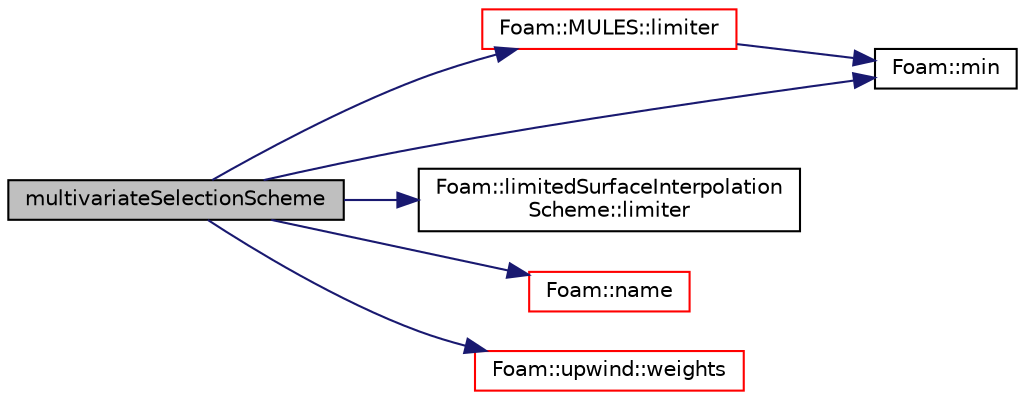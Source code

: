 digraph "multivariateSelectionScheme"
{
  bgcolor="transparent";
  edge [fontname="Helvetica",fontsize="10",labelfontname="Helvetica",labelfontsize="10"];
  node [fontname="Helvetica",fontsize="10",shape=record];
  rankdir="LR";
  Node0 [label="multivariateSelectionScheme",height=0.2,width=0.4,color="black", fillcolor="grey75", style="filled", fontcolor="black"];
  Node0 -> Node1 [color="midnightblue",fontsize="10",style="solid",fontname="Helvetica"];
  Node1 [label="Foam::MULES::limiter",height=0.2,width=0.4,color="red",URL="$a21864.html#ae7bb06bb4b6724eb8a202da04f6e5557"];
  Node1 -> Node290 [color="midnightblue",fontsize="10",style="solid",fontname="Helvetica"];
  Node290 [label="Foam::min",height=0.2,width=0.4,color="black",URL="$a21851.html#a253e112ad2d56d96230ff39ea7f442dc"];
  Node0 -> Node313 [color="midnightblue",fontsize="10",style="solid",fontname="Helvetica"];
  Node313 [label="Foam::limitedSurfaceInterpolation\lScheme::limiter",height=0.2,width=0.4,color="black",URL="$a23865.html#aab0be3cf328398fa59499fe83573d220",tooltip="Return the interpolation weighting factors. "];
  Node0 -> Node290 [color="midnightblue",fontsize="10",style="solid",fontname="Helvetica"];
  Node0 -> Node172 [color="midnightblue",fontsize="10",style="solid",fontname="Helvetica"];
  Node172 [label="Foam::name",height=0.2,width=0.4,color="red",URL="$a21851.html#adcb0df2bd4953cb6bb390272d8263c3a",tooltip="Return a string representation of a complex. "];
  Node0 -> Node314 [color="midnightblue",fontsize="10",style="solid",fontname="Helvetica"];
  Node314 [label="Foam::upwind::weights",height=0.2,width=0.4,color="red",URL="$a23913.html#a46909285c6e43260aec062b424b0b741",tooltip="Return the interpolation weighting factors. "];
}
